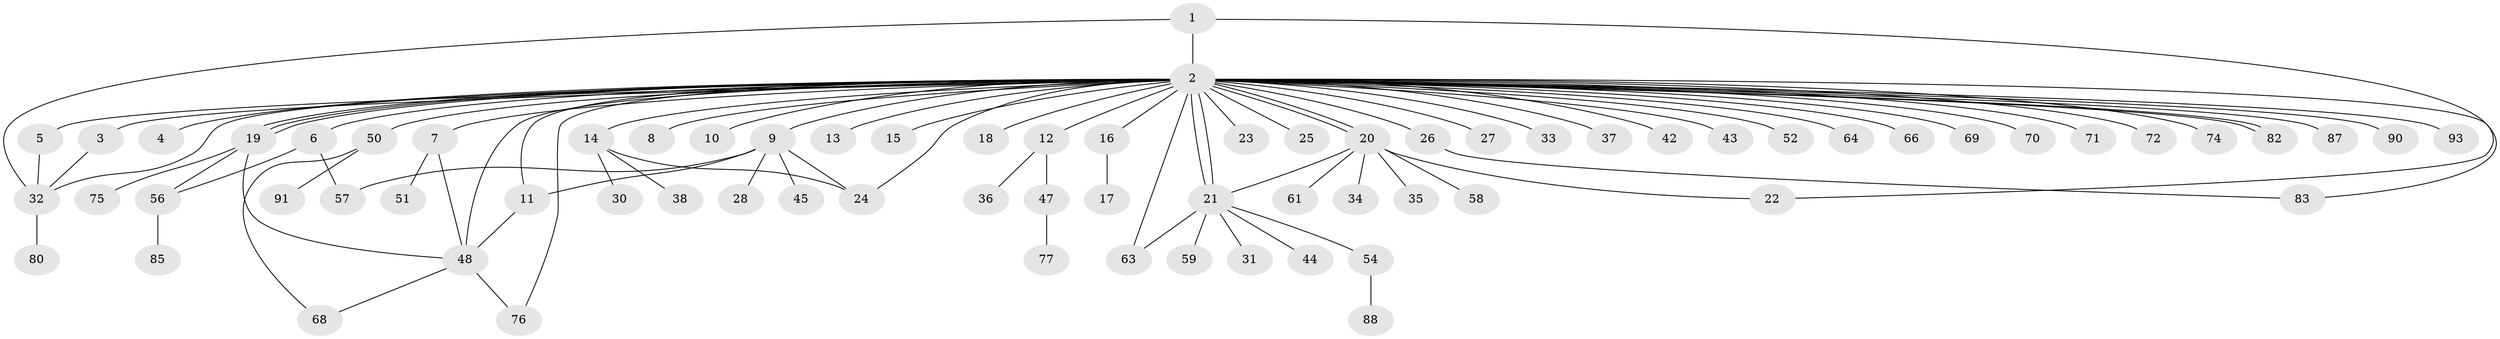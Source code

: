 // Generated by graph-tools (version 1.1) at 2025/23/03/03/25 07:23:49]
// undirected, 73 vertices, 94 edges
graph export_dot {
graph [start="1"]
  node [color=gray90,style=filled];
  1;
  2 [super="+67"];
  3;
  4;
  5;
  6 [super="+55"];
  7;
  8;
  9 [super="+81"];
  10 [super="+41"];
  11;
  12 [super="+92"];
  13;
  14 [super="+49"];
  15;
  16 [super="+46"];
  17;
  18 [super="+65"];
  19 [super="+29"];
  20 [super="+40"];
  21 [super="+60"];
  22 [super="+84"];
  23;
  24;
  25;
  26;
  27;
  28;
  30;
  31;
  32 [super="+86"];
  33;
  34;
  35;
  36;
  37;
  38 [super="+39"];
  42;
  43;
  44;
  45;
  47 [super="+53"];
  48 [super="+79"];
  50;
  51;
  52 [super="+78"];
  54;
  56 [super="+73"];
  57 [super="+89"];
  58;
  59;
  61 [super="+62"];
  63;
  64;
  66;
  68;
  69;
  70;
  71;
  72;
  74;
  75;
  76;
  77;
  80;
  82;
  83;
  85;
  87;
  88;
  90;
  91;
  93;
  1 -- 2;
  1 -- 22;
  1 -- 32;
  2 -- 3;
  2 -- 4;
  2 -- 5;
  2 -- 6;
  2 -- 7;
  2 -- 8;
  2 -- 9;
  2 -- 10;
  2 -- 11;
  2 -- 12;
  2 -- 13;
  2 -- 14;
  2 -- 15;
  2 -- 16;
  2 -- 18;
  2 -- 19;
  2 -- 19;
  2 -- 19;
  2 -- 20;
  2 -- 20;
  2 -- 21;
  2 -- 21;
  2 -- 23;
  2 -- 24;
  2 -- 25;
  2 -- 26;
  2 -- 27;
  2 -- 32;
  2 -- 33;
  2 -- 37;
  2 -- 42;
  2 -- 43;
  2 -- 48;
  2 -- 50;
  2 -- 52 [weight=2];
  2 -- 63;
  2 -- 64;
  2 -- 66;
  2 -- 69;
  2 -- 70;
  2 -- 71;
  2 -- 74;
  2 -- 76;
  2 -- 82;
  2 -- 82;
  2 -- 83;
  2 -- 87;
  2 -- 90;
  2 -- 93;
  2 -- 72;
  3 -- 32;
  5 -- 32;
  6 -- 56;
  6 -- 57;
  7 -- 51;
  7 -- 48;
  9 -- 11;
  9 -- 24;
  9 -- 28;
  9 -- 45;
  9 -- 57;
  11 -- 48;
  12 -- 36;
  12 -- 47;
  14 -- 30 [weight=2];
  14 -- 38;
  14 -- 24;
  16 -- 17;
  19 -- 56;
  19 -- 48;
  19 -- 75;
  20 -- 34;
  20 -- 35;
  20 -- 58;
  20 -- 61;
  20 -- 21;
  20 -- 22;
  21 -- 31;
  21 -- 44;
  21 -- 54;
  21 -- 59;
  21 -- 63;
  26 -- 83;
  32 -- 80;
  47 -- 77;
  48 -- 68;
  48 -- 76;
  50 -- 68;
  50 -- 91;
  54 -- 88;
  56 -- 85;
}
